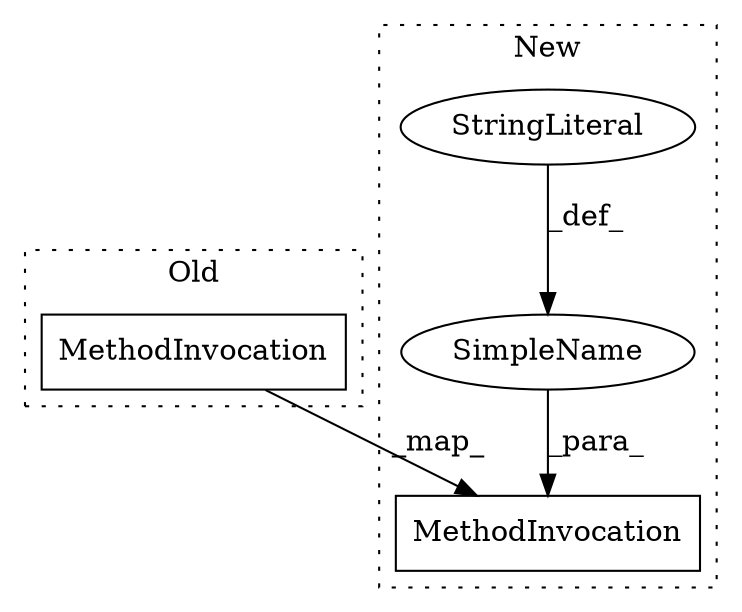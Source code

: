 digraph G {
subgraph cluster0 {
1 [label="MethodInvocation" a="32" s="3327,3366" l="7,1" shape="box"];
label = "Old";
style="dotted";
}
subgraph cluster1 {
2 [label="MethodInvocation" a="32" s="3408,3447" l="7,1" shape="box"];
3 [label="SimpleName" a="42" s="3335" l="23" shape="ellipse"];
4 [label="StringLiteral" a="45" s="3372" l="4" shape="ellipse"];
label = "New";
style="dotted";
}
1 -> 2 [label="_map_"];
3 -> 2 [label="_para_"];
4 -> 3 [label="_def_"];
}